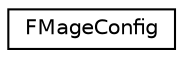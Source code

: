 digraph "Graphical Class Hierarchy"
{
 // LATEX_PDF_SIZE
  edge [fontname="Helvetica",fontsize="10",labelfontname="Helvetica",labelfontsize="10"];
  node [fontname="Helvetica",fontsize="10",shape=record];
  rankdir="LR";
  Node0 [label="FMageConfig",height=0.2,width=0.4,color="black", fillcolor="white", style="filled",URL="$struct_f_mage_config.html",tooltip=" "];
}
